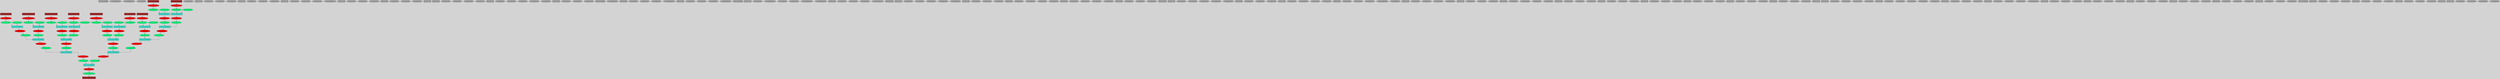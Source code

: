 digraph {
graph [bgcolor=lightgray]
node [style=filled]
splines=ortho;
LS_w32_c0_r0_memport [shape="rectangle" width=0.5 fontsize=12 fillcolor="#A9A9A9" pos="0,0!"]
LS_w32_c0_r0_memport_inPinA [shape="oval" width=0.1 fontsize=10 fillcolor="#A9A9A9" pos="-1.3,1.3!"]
LS_w32_c0_r3_memport_inPinA [shape="oval" width=0.1 fontsize=10 fillcolor="#A9A9A9" pos="-1.3,19.3!"]
pe_w32_c1_r2_alu_inPinB [shape="oval" width=0.1 fontsize=10 fillcolor="#A9A9A9" pos="7.3,13.3!"]
pe_w32_c7_r4_alu_inPinB [shape="oval" width=0.1 fontsize=10 fillcolor="#00FF7F" pos="43.3,25.3!"]
pe_w32_c7_r4_alu_outPinA [shape="oval" width=0.1 fontsize=10 fillcolor="#FF0000" pos="42,22!"]
pe_w32_c1_r2_alu_outPinA [shape="oval" width=0.1 fontsize=10 fillcolor="#A9A9A9" pos="6,10!"]
pe_w32_c7_r5_alu [shape="rectangle" width=0.5 fontsize=12 fillcolor="#A9A9A9" pos="42,30!"]
pe_w32_c7_r5_alu_inPinA [shape="oval" width=0.1 fontsize=10 fillcolor="#A9A9A9" pos="40.7,31.3!"]
pe_w32_c7_r5_alu_inPinB [shape="oval" width=0.1 fontsize=10 fillcolor="#A9A9A9" pos="43.3,31.3!"]
pe_w32_c7_r5_alu_outPinA [shape="oval" width=0.1 fontsize=10 fillcolor="#A9A9A9" pos="42,28!"]
pe_w32_c7_r6_alu_FMUL_15 [shape="rectangle" width=0.5 fontsize=12 fillcolor="#40E0D0" pos="42,36!"]
pe_w32_c7_r6_alu_inPinA [shape="oval" width=0.1 fontsize=10 fillcolor="#00FF7F" pos="40.7,37.3!"]
pe_w32_c7_r6_alu_inPinB [shape="oval" width=0.1 fontsize=10 fillcolor="#00FF7F" pos="43.3,37.3!"]
pe_w32_c7_r6_alu_outPinA [shape="oval" width=0.1 fontsize=10 fillcolor="#FF0000" pos="42,34!"]
pe_w32_c7_r7_alu_FMUL_10 [shape="rectangle" width=0.5 fontsize=12 fillcolor="#40E0D0" pos="42,42!"]
pe_w32_c7_r7_alu_inPinA [shape="oval" width=0.1 fontsize=10 fillcolor="#00FF7F" pos="40.7,43.3!"]
pe_w32_c7_r7_alu_inPinB [shape="oval" width=0.1 fontsize=10 fillcolor="#00FF7F" pos="43.3,43.3!"]
pe_w32_c7_r7_alu_outPinA [shape="oval" width=0.1 fontsize=10 fillcolor="#FF0000" pos="42,40!"]
pe_w32_c8_r0_alu [shape="rectangle" width=0.5 fontsize=12 fillcolor="#A9A9A9" pos="48,0!"]
pe_w32_c8_r0_alu_inPinA [shape="oval" width=0.1 fontsize=10 fillcolor="#A9A9A9" pos="46.7,1.3!"]
pe_w32_c8_r0_alu_inPinB [shape="oval" width=0.1 fontsize=10 fillcolor="#A9A9A9" pos="49.3,1.3!"]
pe_w32_c8_r0_alu_outPinA [shape="oval" width=0.1 fontsize=10 fillcolor="#A9A9A9" pos="48,-2!"]
pe_w32_c8_r1_alu [shape="rectangle" width=0.5 fontsize=12 fillcolor="#A9A9A9" pos="48,6!"]
pe_w32_c8_r1_alu_inPinA [shape="oval" width=0.1 fontsize=10 fillcolor="#A9A9A9" pos="46.7,7.3!"]
pe_w32_c8_r1_alu_inPinB [shape="oval" width=0.1 fontsize=10 fillcolor="#A9A9A9" pos="49.3,7.3!"]
pe_w32_c8_r1_alu_outPinA [shape="oval" width=0.1 fontsize=10 fillcolor="#A9A9A9" pos="48,4!"]
LS_w32_c0_r3_memport_outPinA [shape="oval" width=0.1 fontsize=10 fillcolor="#A9A9A9" pos="0,16!"]
pe_w32_c8_r2_alu [shape="rectangle" width=0.5 fontsize=12 fillcolor="#A9A9A9" pos="48,12!"]
pe_w32_c8_r2_alu_inPinA [shape="oval" width=0.1 fontsize=10 fillcolor="#A9A9A9" pos="46.7,13.3!"]
pe_w32_c8_r2_alu_inPinB [shape="oval" width=0.1 fontsize=10 fillcolor="#A9A9A9" pos="49.3,13.3!"]
pe_w32_c8_r2_alu_outPinA [shape="oval" width=0.1 fontsize=10 fillcolor="#A9A9A9" pos="48,10!"]
pe_w32_c8_r3_alu_FMUL_17 [shape="rectangle" width=0.5 fontsize=12 fillcolor="#40E0D0" pos="48,18!"]
pe_w32_c8_r3_alu_inPinA [shape="oval" width=0.1 fontsize=10 fillcolor="#00FF7F" pos="46.7,19.3!"]
pe_w32_c8_r3_alu_inPinB [shape="oval" width=0.1 fontsize=10 fillcolor="#00FF7F" pos="49.3,19.3!"]
pe_w32_c8_r3_alu_outPinA [shape="oval" width=0.1 fontsize=10 fillcolor="#FF0000" pos="48,16!"]
pe_w32_c8_r4_alu [shape="rectangle" width=0.5 fontsize=12 fillcolor="#A9A9A9" pos="48,24!"]
pe_w32_c8_r4_alu_inPinA [shape="oval" width=0.1 fontsize=10 fillcolor="#A9A9A9" pos="46.7,25.3!"]
pe_w32_c8_r4_alu_inPinB [shape="oval" width=0.1 fontsize=10 fillcolor="#A9A9A9" pos="49.3,25.3!"]
pe_w32_c8_r4_alu_outPinA [shape="oval" width=0.1 fontsize=10 fillcolor="#A9A9A9" pos="48,22!"]
pe_w32_c1_r3_alu [shape="rectangle" width=0.5 fontsize=12 fillcolor="#A9A9A9" pos="6,18!"]
pe_w32_c8_r5_alu [shape="rectangle" width=0.5 fontsize=12 fillcolor="#A9A9A9" pos="48,30!"]
pe_w32_c8_r5_alu_inPinA [shape="oval" width=0.1 fontsize=10 fillcolor="#A9A9A9" pos="46.7,31.3!"]
pe_w32_c8_r5_alu_inPinB [shape="oval" width=0.1 fontsize=10 fillcolor="#A9A9A9" pos="49.3,31.3!"]
pe_w32_c8_r5_alu_outPinA [shape="oval" width=0.1 fontsize=10 fillcolor="#A9A9A9" pos="48,28!"]
pe_w32_c1_r3_alu_inPinA [shape="oval" width=0.1 fontsize=10 fillcolor="#A9A9A9" pos="4.7,19.3!"]
pe_w32_c8_r6_alu [shape="rectangle" width=0.5 fontsize=12 fillcolor="#A9A9A9" pos="48,36!"]
pe_w32_c8_r6_alu_inPinA [shape="oval" width=0.1 fontsize=10 fillcolor="#A9A9A9" pos="46.7,37.3!"]
pe_w32_c1_r3_alu_inPinB [shape="oval" width=0.1 fontsize=10 fillcolor="#A9A9A9" pos="7.3,19.3!"]
pe_w32_c8_r6_alu_inPinB [shape="oval" width=0.1 fontsize=10 fillcolor="#A9A9A9" pos="49.3,37.3!"]
pe_w32_c8_r6_alu_outPinA [shape="oval" width=0.1 fontsize=10 fillcolor="#A9A9A9" pos="48,34!"]
pe_w32_c1_r3_alu_outPinA [shape="oval" width=0.1 fontsize=10 fillcolor="#A9A9A9" pos="6,16!"]
pe_w32_c8_r7_alu [shape="rectangle" width=0.5 fontsize=12 fillcolor="#A9A9A9" pos="48,42!"]
pe_w32_c8_r7_alu_inPinA [shape="oval" width=0.1 fontsize=10 fillcolor="#A9A9A9" pos="46.7,43.3!"]
pe_w32_c8_r7_alu_inPinB [shape="oval" width=0.1 fontsize=10 fillcolor="#A9A9A9" pos="49.3,43.3!"]
pe_w32_c8_r7_alu_outPinA [shape="oval" width=0.1 fontsize=10 fillcolor="#A9A9A9" pos="48,40!"]
LS_w32_c0_r4_memport [shape="rectangle" width=0.5 fontsize=12 fillcolor="#A9A9A9" pos="0,24!"]
LS_w32_c0_r4_memport_inPinA [shape="oval" width=0.1 fontsize=10 fillcolor="#A9A9A9" pos="-1.3,25.3!"]
pe_w32_c1_r4_alu [shape="rectangle" width=0.5 fontsize=12 fillcolor="#A9A9A9" pos="6,24!"]
pe_w32_c1_r4_alu_inPinA [shape="oval" width=0.1 fontsize=10 fillcolor="#A9A9A9" pos="4.7,25.3!"]
pe_w32_c1_r4_alu_inPinB [shape="oval" width=0.1 fontsize=10 fillcolor="#A9A9A9" pos="7.3,25.3!"]
pe_w32_c1_r4_alu_outPinA [shape="oval" width=0.1 fontsize=10 fillcolor="#A9A9A9" pos="6,22!"]
LS_w32_c0_r4_memport_outPinA [shape="oval" width=0.1 fontsize=10 fillcolor="#A9A9A9" pos="0,22!"]
LS_w32_c0_r5_memport_Load_0 [shape="rectangle" width=0.5 fontsize=12 fillcolor="#A52A2A" pos="0,30!"]
pe_w32_c1_r5_alu [shape="rectangle" width=0.5 fontsize=12 fillcolor="#A9A9A9" pos="6,30!"]
pe_w32_c1_r5_alu_inPinA [shape="oval" width=0.1 fontsize=10 fillcolor="#A9A9A9" pos="4.7,31.3!"]
pe_w32_c1_r5_alu_inPinB [shape="oval" width=0.1 fontsize=10 fillcolor="#A9A9A9" pos="7.3,31.3!"]
pe_w32_c1_r5_alu_outPinA [shape="oval" width=0.1 fontsize=10 fillcolor="#A9A9A9" pos="6,28!"]
LS_w32_c0_r5_memport_inPinA [shape="oval" width=0.1 fontsize=10 fillcolor="#A9A9A9" pos="-1.3,31.3!"]
LS_w32_c0_r5_memport_outPinA [shape="oval" width=0.1 fontsize=10 fillcolor="#FF0000" pos="0,28!"]
pe_w32_c1_r6_alu_FMUL_13 [shape="rectangle" width=0.5 fontsize=12 fillcolor="#40E0D0" pos="6,36!"]
pe_w32_c1_r6_alu_inPinA [shape="oval" width=0.1 fontsize=10 fillcolor="#00FF7F" pos="4.7,37.3!"]
pe_w32_c1_r6_alu_inPinB [shape="oval" width=0.1 fontsize=10 fillcolor="#00FF7F" pos="7.3,37.3!"]
pe_w32_c1_r6_alu_outPinA [shape="oval" width=0.1 fontsize=10 fillcolor="#FF0000" pos="6,34!"]
LS_w32_c0_r6_memport [shape="rectangle" width=0.5 fontsize=12 fillcolor="#A9A9A9" pos="0,36!"]
pe_w32_c1_r7_alu [shape="rectangle" width=0.5 fontsize=12 fillcolor="#A9A9A9" pos="6,42!"]
pe_w32_c1_r7_alu_inPinA [shape="oval" width=0.1 fontsize=10 fillcolor="#A9A9A9" pos="4.7,43.3!"]
LS_w32_c0_r6_memport_inPinA [shape="oval" width=0.1 fontsize=10 fillcolor="#A9A9A9" pos="-1.3,37.3!"]
pe_w32_c1_r7_alu_inPinB [shape="oval" width=0.1 fontsize=10 fillcolor="#A9A9A9" pos="7.3,43.3!"]
pe_w32_c1_r7_alu_outPinA [shape="oval" width=0.1 fontsize=10 fillcolor="#A9A9A9" pos="6,40!"]
LS_w32_c0_r0_memport_outPinA [shape="oval" width=0.1 fontsize=10 fillcolor="#A9A9A9" pos="0,-2!"]
LS_w32_c0_r6_memport_outPinA [shape="oval" width=0.1 fontsize=10 fillcolor="#A9A9A9" pos="0,34!"]
pe_w32_c2_r0_alu_FMUL_11 [shape="rectangle" width=0.5 fontsize=12 fillcolor="#40E0D0" pos="12,0!"]
pe_w32_c2_r0_alu_inPinA [shape="oval" width=0.1 fontsize=10 fillcolor="#00FF7F" pos="10.7,1.3!"]
pe_w32_c2_r0_alu_inPinB [shape="oval" width=0.1 fontsize=10 fillcolor="#00FF7F" pos="13.3,1.3!"]
pe_w32_c2_r0_alu_outPinA [shape="oval" width=0.1 fontsize=10 fillcolor="#FF0000" pos="12,-2!"]
LS_w32_c0_r7_memport_Store_26 [shape="rectangle" width=0.5 fontsize=12 fillcolor="#A52A2A" pos="0,42!"]
LS_w32_c0_r7_memport_inPinA [shape="oval" width=0.1 fontsize=10 fillcolor="#00FF7F" pos="-1.3,43.3!"]
pe_w32_c2_r1_alu [shape="rectangle" width=0.5 fontsize=12 fillcolor="#A9A9A9" pos="12,6!"]
pe_w32_c2_r1_alu_inPinA [shape="oval" width=0.1 fontsize=10 fillcolor="#A9A9A9" pos="10.7,7.3!"]
pe_w32_c2_r1_alu_inPinB [shape="oval" width=0.1 fontsize=10 fillcolor="#A9A9A9" pos="13.3,7.3!"]
pe_w32_c2_r1_alu_outPinA [shape="oval" width=0.1 fontsize=10 fillcolor="#A9A9A9" pos="12,4!"]
LS_w32_c0_r7_memport_outPinA [shape="oval" width=0.1 fontsize=10 fillcolor="#A9A9A9" pos="0,40!"]
LS_w32_c9_r0_mem [shape="rectangle" width=0.5 fontsize=12 fillcolor="#A9A9A9" pos="54,0!"]
pe_w32_c2_r2_alu [shape="rectangle" width=0.5 fontsize=12 fillcolor="#A9A9A9" pos="12,12!"]
pe_w32_c2_r2_alu_inPinA [shape="oval" width=0.1 fontsize=10 fillcolor="#A9A9A9" pos="10.7,13.3!"]
pe_w32_c2_r2_alu_inPinB [shape="oval" width=0.1 fontsize=10 fillcolor="#A9A9A9" pos="13.3,13.3!"]
pe_w32_c2_r2_alu_outPinA [shape="oval" width=0.1 fontsize=10 fillcolor="#A9A9A9" pos="12,10!"]
LS_w32_c9_r0_mem_inPinA [shape="oval" width=0.1 fontsize=10 fillcolor="#A9A9A9" pos="52.7,1.3!"]
LS_w32_c9_r0_mem_outPinA [shape="oval" width=0.1 fontsize=10 fillcolor="#A9A9A9" pos="54,-2!"]
pe_w32_c2_r3_alu [shape="rectangle" width=0.5 fontsize=12 fillcolor="#A9A9A9" pos="12,18!"]
pe_w32_c2_r3_alu_inPinA [shape="oval" width=0.1 fontsize=10 fillcolor="#A9A9A9" pos="10.7,19.3!"]
pe_w32_c2_r3_alu_inPinB [shape="oval" width=0.1 fontsize=10 fillcolor="#A9A9A9" pos="13.3,19.3!"]
pe_w32_c2_r3_alu_outPinA [shape="oval" width=0.1 fontsize=10 fillcolor="#A9A9A9" pos="12,16!"]
LS_w32_c9_r1_mem_Load_4 [shape="rectangle" width=0.5 fontsize=12 fillcolor="#A52A2A" pos="54,6!"]
pe_w32_c2_r4_alu [shape="rectangle" width=0.5 fontsize=12 fillcolor="#A9A9A9" pos="12,24!"]
pe_w32_c2_r4_alu_inPinA [shape="oval" width=0.1 fontsize=10 fillcolor="#A9A9A9" pos="10.7,25.3!"]
LS_w32_c9_r1_mem_inPinA [shape="oval" width=0.1 fontsize=10 fillcolor="#A9A9A9" pos="52.7,7.3!"]
pe_w32_c2_r4_alu_inPinB [shape="oval" width=0.1 fontsize=10 fillcolor="#A9A9A9" pos="13.3,25.3!"]
pe_w32_c2_r4_alu_outPinA [shape="oval" width=0.1 fontsize=10 fillcolor="#A9A9A9" pos="12,22!"]
LS_w32_c9_r1_mem_outPinA [shape="oval" width=0.1 fontsize=10 fillcolor="#FF0000" pos="54,4!"]
pe_w32_c2_r5_alu [shape="rectangle" width=0.5 fontsize=12 fillcolor="#A9A9A9" pos="12,30!"]
pe_w32_c2_r5_alu_inPinA [shape="oval" width=0.1 fontsize=10 fillcolor="#A9A9A9" pos="10.7,31.3!"]
pe_w32_c2_r5_alu_inPinB [shape="oval" width=0.1 fontsize=10 fillcolor="#A9A9A9" pos="13.3,31.3!"]
pe_w32_c2_r5_alu_outPinA [shape="oval" width=0.1 fontsize=10 fillcolor="#A9A9A9" pos="12,28!"]
LS_w32_c0_r1_memport_Load_2 [shape="rectangle" width=0.5 fontsize=12 fillcolor="#A52A2A" pos="0,6!"]
LS_w32_c9_r2_mem_Load_5 [shape="rectangle" width=0.5 fontsize=12 fillcolor="#A52A2A" pos="54,12!"]
LS_w32_c9_r2_mem_inPinA [shape="oval" width=0.1 fontsize=10 fillcolor="#A9A9A9" pos="52.7,13.3!"]
pe_w32_c2_r6_alu [shape="rectangle" width=0.5 fontsize=12 fillcolor="#A9A9A9" pos="12,36!"]
pe_w32_c2_r6_alu_inPinA [shape="oval" width=0.1 fontsize=10 fillcolor="#A9A9A9" pos="10.7,37.3!"]
pe_w32_c2_r6_alu_inPinB [shape="oval" width=0.1 fontsize=10 fillcolor="#A9A9A9" pos="13.3,37.3!"]
pe_w32_c2_r6_alu_outPinA [shape="oval" width=0.1 fontsize=10 fillcolor="#A9A9A9" pos="12,34!"]
LS_w32_c9_r2_mem_outPinA [shape="oval" width=0.1 fontsize=10 fillcolor="#FF0000" pos="54,10!"]
LS_w32_c9_r3_mem [shape="rectangle" width=0.5 fontsize=12 fillcolor="#A9A9A9" pos="54,18!"]
pe_w32_c2_r7_alu [shape="rectangle" width=0.5 fontsize=12 fillcolor="#A9A9A9" pos="12,42!"]
pe_w32_c2_r7_alu_inPinA [shape="oval" width=0.1 fontsize=10 fillcolor="#A9A9A9" pos="10.7,43.3!"]
pe_w32_c2_r7_alu_inPinB [shape="oval" width=0.1 fontsize=10 fillcolor="#A9A9A9" pos="13.3,43.3!"]
pe_w32_c2_r7_alu_outPinA [shape="oval" width=0.1 fontsize=10 fillcolor="#A9A9A9" pos="12,40!"]
LS_w32_c9_r3_mem_inPinA [shape="oval" width=0.1 fontsize=10 fillcolor="#A9A9A9" pos="52.7,19.3!"]
LS_w32_c9_r3_mem_outPinA [shape="oval" width=0.1 fontsize=10 fillcolor="#A9A9A9" pos="54,16!"]
pe_w32_c3_r0_alu [shape="rectangle" width=0.5 fontsize=12 fillcolor="#A9A9A9" pos="18,0!"]
pe_w32_c3_r0_alu_inPinA [shape="oval" width=0.1 fontsize=10 fillcolor="#A9A9A9" pos="16.7,1.3!"]
pe_w32_c3_r0_alu_inPinB [shape="oval" width=0.1 fontsize=10 fillcolor="#A9A9A9" pos="19.3,1.3!"]
pe_w32_c3_r0_alu_outPinA [shape="oval" width=0.1 fontsize=10 fillcolor="#A9A9A9" pos="18,-2!"]
LS_w32_c9_r4_mem_Load_3 [shape="rectangle" width=0.5 fontsize=12 fillcolor="#A52A2A" pos="54,24!"]
pe_w32_c3_r1_alu [shape="rectangle" width=0.5 fontsize=12 fillcolor="#A9A9A9" pos="18,6!"]
pe_w32_c3_r1_alu_inPinA [shape="oval" width=0.1 fontsize=10 fillcolor="#A9A9A9" pos="16.7,7.3!"]
LS_w32_c9_r4_mem_inPinA [shape="oval" width=0.1 fontsize=10 fillcolor="#A9A9A9" pos="52.7,25.3!"]
pe_w32_c3_r1_alu_inPinB [shape="oval" width=0.1 fontsize=10 fillcolor="#A9A9A9" pos="19.3,7.3!"]
pe_w32_c3_r1_alu_outPinA [shape="oval" width=0.1 fontsize=10 fillcolor="#A9A9A9" pos="18,4!"]
LS_w32_c9_r4_mem_outPinA [shape="oval" width=0.1 fontsize=10 fillcolor="#FF0000" pos="54,22!"]
pe_w32_c3_r2_alu [shape="rectangle" width=0.5 fontsize=12 fillcolor="#A9A9A9" pos="18,12!"]
pe_w32_c3_r2_alu_inPinA [shape="oval" width=0.1 fontsize=10 fillcolor="#A9A9A9" pos="16.7,13.3!"]
pe_w32_c3_r2_alu_inPinB [shape="oval" width=0.1 fontsize=10 fillcolor="#A9A9A9" pos="19.3,13.3!"]
pe_w32_c3_r2_alu_outPinA [shape="oval" width=0.1 fontsize=10 fillcolor="#A9A9A9" pos="18,10!"]
LS_w32_c9_r5_mem_Load_8 [shape="rectangle" width=0.5 fontsize=12 fillcolor="#A52A2A" pos="54,30!"]
LS_w32_c0_r1_memport_inPinA [shape="oval" width=0.1 fontsize=10 fillcolor="#A9A9A9" pos="-1.3,7.3!"]
LS_w32_c9_r5_mem_inPinA [shape="oval" width=0.1 fontsize=10 fillcolor="#A9A9A9" pos="52.7,31.3!"]
pe_w32_c3_r3_alu_FMUL_16 [shape="rectangle" width=0.5 fontsize=12 fillcolor="#40E0D0" pos="18,18!"]
pe_w32_c3_r3_alu_inPinA [shape="oval" width=0.1 fontsize=10 fillcolor="#00FF7F" pos="16.7,19.3!"]
pe_w32_c3_r3_alu_inPinB [shape="oval" width=0.1 fontsize=10 fillcolor="#00FF7F" pos="19.3,19.3!"]
pe_w32_c3_r3_alu_outPinA [shape="oval" width=0.1 fontsize=10 fillcolor="#FF0000" pos="18,16!"]
LS_w32_c9_r5_mem_outPinA [shape="oval" width=0.1 fontsize=10 fillcolor="#FF0000" pos="54,28!"]
LS_w32_c9_r6_mem_Load_1 [shape="rectangle" width=0.5 fontsize=12 fillcolor="#A52A2A" pos="54,36!"]
pe_w32_c3_r4_alu [shape="rectangle" width=0.5 fontsize=12 fillcolor="#A9A9A9" pos="18,24!"]
pe_w32_c3_r4_alu_inPinA [shape="oval" width=0.1 fontsize=10 fillcolor="#A9A9A9" pos="16.7,25.3!"]
pe_w32_c3_r4_alu_inPinB [shape="oval" width=0.1 fontsize=10 fillcolor="#A9A9A9" pos="19.3,25.3!"]
pe_w32_c3_r4_alu_outPinA [shape="oval" width=0.1 fontsize=10 fillcolor="#A9A9A9" pos="18,22!"]
LS_w32_c9_r6_mem_inPinA [shape="oval" width=0.1 fontsize=10 fillcolor="#A9A9A9" pos="52.7,37.3!"]
LS_w32_c9_r6_mem_outPinA [shape="oval" width=0.1 fontsize=10 fillcolor="#FF0000" pos="54,34!"]
pe_w32_c3_r5_alu [shape="rectangle" width=0.5 fontsize=12 fillcolor="#A9A9A9" pos="18,30!"]
pe_w32_c3_r5_alu_inPinA [shape="oval" width=0.1 fontsize=10 fillcolor="#A9A9A9" pos="16.7,31.3!"]
pe_w32_c3_r5_alu_inPinB [shape="oval" width=0.1 fontsize=10 fillcolor="#A9A9A9" pos="19.3,31.3!"]
pe_w32_c3_r5_alu_outPinA [shape="oval" width=0.1 fontsize=10 fillcolor="#A9A9A9" pos="18,28!"]
LS_w32_c9_r7_mem_Load_6 [shape="rectangle" width=0.5 fontsize=12 fillcolor="#A52A2A" pos="54,42!"]
pe_w32_c3_r6_alu [shape="rectangle" width=0.5 fontsize=12 fillcolor="#A9A9A9" pos="18,36!"]
pe_w32_c3_r6_alu_inPinA [shape="oval" width=0.1 fontsize=10 fillcolor="#A9A9A9" pos="16.7,37.3!"]
LS_w32_c9_r7_mem_inPinA [shape="oval" width=0.1 fontsize=10 fillcolor="#A9A9A9" pos="52.7,43.3!"]
pe_w32_c3_r6_alu_inPinB [shape="oval" width=0.1 fontsize=10 fillcolor="#A9A9A9" pos="19.3,37.3!"]
pe_w32_c3_r6_alu_outPinA [shape="oval" width=0.1 fontsize=10 fillcolor="#A9A9A9" pos="18,34!"]
LS_w32_c9_r7_mem_outPinA [shape="oval" width=0.1 fontsize=10 fillcolor="#FF0000" pos="54,40!"]
pe_w32_c3_r7_alu [shape="rectangle" width=0.5 fontsize=12 fillcolor="#A9A9A9" pos="18,42!"]
pe_w32_c3_r7_alu_inPinA [shape="oval" width=0.1 fontsize=10 fillcolor="#A9A9A9" pos="16.7,43.3!"]
pe_w32_c3_r7_alu_inPinB [shape="oval" width=0.1 fontsize=10 fillcolor="#A9A9A9" pos="19.3,43.3!"]
pe_w32_c3_r7_alu_outPinA [shape="oval" width=0.1 fontsize=10 fillcolor="#A9A9A9" pos="18,40!"]
pe_w32_c4_r0_alu [shape="rectangle" width=0.5 fontsize=12 fillcolor="#A9A9A9" pos="24,0!"]
pe_w32_c4_r0_alu_inPinA [shape="oval" width=0.1 fontsize=10 fillcolor="#A9A9A9" pos="22.7,1.3!"]
pe_w32_c4_r0_alu_inPinB [shape="oval" width=0.1 fontsize=10 fillcolor="#A9A9A9" pos="25.3,1.3!"]
pe_w32_c4_r0_alu_outPinA [shape="oval" width=0.1 fontsize=10 fillcolor="#A9A9A9" pos="24,-2!"]
LS_w32_c0_r1_memport_outPinA [shape="oval" width=0.1 fontsize=10 fillcolor="#FF0000" pos="0,4!"]
pe_w32_c4_r1_alu [shape="rectangle" width=0.5 fontsize=12 fillcolor="#A9A9A9" pos="24,6!"]
pe_w32_c4_r1_alu_inPinA [shape="oval" width=0.1 fontsize=10 fillcolor="#A9A9A9" pos="22.7,7.3!"]
pe_w32_c4_r1_alu_inPinB [shape="oval" width=0.1 fontsize=10 fillcolor="#A9A9A9" pos="25.3,7.3!"]
pe_w32_c4_r1_alu_outPinA [shape="oval" width=0.1 fontsize=10 fillcolor="#A9A9A9" pos="24,4!"]
pe_w32_c4_r2_alu [shape="rectangle" width=0.5 fontsize=12 fillcolor="#A9A9A9" pos="24,12!"]
pe_w32_c4_r2_alu_inPinA [shape="oval" width=0.1 fontsize=10 fillcolor="#A9A9A9" pos="22.7,13.3!"]
pe_w32_c4_r2_alu_inPinB [shape="oval" width=0.1 fontsize=10 fillcolor="#A9A9A9" pos="25.3,13.3!"]
pe_w32_c4_r2_alu_outPinA [shape="oval" width=0.1 fontsize=10 fillcolor="#A9A9A9" pos="24,10!"]
pe_w32_c4_r3_alu_FADD_21 [shape="rectangle" width=0.5 fontsize=12 fillcolor="#40E0D0" pos="24,18!"]
pe_w32_c4_r3_alu_inPinA [shape="oval" width=0.1 fontsize=10 fillcolor="#00FF7F" pos="22.7,19.3!"]
pe_w32_c4_r3_alu_inPinB [shape="oval" width=0.1 fontsize=10 fillcolor="#00FF7F" pos="25.3,19.3!"]
pe_w32_c4_r3_alu_outPinA [shape="oval" width=0.1 fontsize=10 fillcolor="#FF0000" pos="24,16!"]
pe_w32_c4_r4_alu [shape="rectangle" width=0.5 fontsize=12 fillcolor="#A9A9A9" pos="24,24!"]
pe_w32_c4_r4_alu_inPinA [shape="oval" width=0.1 fontsize=10 fillcolor="#A9A9A9" pos="22.7,25.3!"]
pe_w32_c4_r4_alu_inPinB [shape="oval" width=0.1 fontsize=10 fillcolor="#A9A9A9" pos="25.3,25.3!"]
pe_w32_c4_r4_alu_outPinA [shape="oval" width=0.1 fontsize=10 fillcolor="#A9A9A9" pos="24,22!"]
pe_w32_c4_r5_alu_FMUL_14 [shape="rectangle" width=0.5 fontsize=12 fillcolor="#40E0D0" pos="24,30!"]
pe_w32_c4_r5_alu_inPinA [shape="oval" width=0.1 fontsize=10 fillcolor="#00FF7F" pos="22.7,31.3!"]
pe_w32_c4_r5_alu_inPinB [shape="oval" width=0.1 fontsize=10 fillcolor="#00FF7F" pos="25.3,31.3!"]
pe_w32_c4_r5_alu_outPinA [shape="oval" width=0.1 fontsize=10 fillcolor="#FF0000" pos="24,28!"]
LS_w32_c0_r2_memport_Load_7 [shape="rectangle" width=0.5 fontsize=12 fillcolor="#A52A2A" pos="0,12!"]
pe_w32_c4_r6_alu [shape="rectangle" width=0.5 fontsize=12 fillcolor="#A9A9A9" pos="24,36!"]
pe_w32_c4_r6_alu_inPinA [shape="oval" width=0.1 fontsize=10 fillcolor="#A9A9A9" pos="22.7,37.3!"]
pe_w32_c4_r6_alu_inPinB [shape="oval" width=0.1 fontsize=10 fillcolor="#A9A9A9" pos="25.3,37.3!"]
pe_w32_c4_r6_alu_outPinA [shape="oval" width=0.1 fontsize=10 fillcolor="#A9A9A9" pos="24,34!"]
pe_w32_c1_r0_alu [shape="rectangle" width=0.5 fontsize=12 fillcolor="#A9A9A9" pos="6,0!"]
pe_w32_c4_r7_alu [shape="rectangle" width=0.5 fontsize=12 fillcolor="#A9A9A9" pos="24,42!"]
pe_w32_c4_r7_alu_inPinA [shape="oval" width=0.1 fontsize=10 fillcolor="#A9A9A9" pos="22.7,43.3!"]
pe_w32_c4_r7_alu_inPinB [shape="oval" width=0.1 fontsize=10 fillcolor="#A9A9A9" pos="25.3,43.3!"]
pe_w32_c4_r7_alu_outPinA [shape="oval" width=0.1 fontsize=10 fillcolor="#A9A9A9" pos="24,40!"]
pe_w32_c1_r0_alu_inPinA [shape="oval" width=0.1 fontsize=10 fillcolor="#A9A9A9" pos="4.7,1.3!"]
pe_w32_c5_r0_alu [shape="rectangle" width=0.5 fontsize=12 fillcolor="#A9A9A9" pos="30,0!"]
pe_w32_c5_r0_alu_inPinA [shape="oval" width=0.1 fontsize=10 fillcolor="#A9A9A9" pos="28.7,1.3!"]
pe_w32_c1_r0_alu_inPinB [shape="oval" width=0.1 fontsize=10 fillcolor="#A9A9A9" pos="7.3,1.3!"]
pe_w32_c5_r0_alu_inPinB [shape="oval" width=0.1 fontsize=10 fillcolor="#A9A9A9" pos="31.3,1.3!"]
pe_w32_c5_r0_alu_outPinA [shape="oval" width=0.1 fontsize=10 fillcolor="#A9A9A9" pos="30,-2!"]
pe_w32_c1_r0_alu_outPinA [shape="oval" width=0.1 fontsize=10 fillcolor="#A9A9A9" pos="6,-2!"]
pe_w32_c5_r1_alu [shape="rectangle" width=0.5 fontsize=12 fillcolor="#A9A9A9" pos="30,6!"]
pe_w32_c5_r1_alu_inPinA [shape="oval" width=0.1 fontsize=10 fillcolor="#A9A9A9" pos="28.7,7.3!"]
pe_w32_c5_r1_alu_inPinB [shape="oval" width=0.1 fontsize=10 fillcolor="#A9A9A9" pos="31.3,7.3!"]
pe_w32_c5_r1_alu_outPinA [shape="oval" width=0.1 fontsize=10 fillcolor="#A9A9A9" pos="30,4!"]
pe_w32_c5_r2_alu [shape="rectangle" width=0.5 fontsize=12 fillcolor="#A9A9A9" pos="30,12!"]
pe_w32_c5_r2_alu_inPinA [shape="oval" width=0.1 fontsize=10 fillcolor="#A9A9A9" pos="28.7,13.3!"]
pe_w32_c5_r2_alu_inPinB [shape="oval" width=0.1 fontsize=10 fillcolor="#A9A9A9" pos="31.3,13.3!"]
pe_w32_c5_r2_alu_outPinA [shape="oval" width=0.1 fontsize=10 fillcolor="#A9A9A9" pos="30,10!"]
pe_w32_c5_r3_alu_FADD_18 [shape="rectangle" width=0.5 fontsize=12 fillcolor="#40E0D0" pos="30,18!"]
pe_w32_c5_r3_alu_inPinA [shape="oval" width=0.1 fontsize=10 fillcolor="#00FF7F" pos="28.7,19.3!"]
pe_w32_c5_r3_alu_inPinB [shape="oval" width=0.1 fontsize=10 fillcolor="#00FF7F" pos="31.3,19.3!"]
pe_w32_c5_r3_alu_outPinA [shape="oval" width=0.1 fontsize=10 fillcolor="#FF0000" pos="30,16!"]
LS_w32_c0_r2_memport_inPinA [shape="oval" width=0.1 fontsize=10 fillcolor="#A9A9A9" pos="-1.3,13.3!"]
pe_w32_c5_r4_alu [shape="rectangle" width=0.5 fontsize=12 fillcolor="#A9A9A9" pos="30,24!"]
pe_w32_c5_r4_alu_inPinA [shape="oval" width=0.1 fontsize=10 fillcolor="#A9A9A9" pos="28.7,25.3!"]
pe_w32_c5_r4_alu_inPinB [shape="oval" width=0.1 fontsize=10 fillcolor="#A9A9A9" pos="31.3,25.3!"]
pe_w32_c5_r4_alu_outPinA [shape="oval" width=0.1 fontsize=10 fillcolor="#A9A9A9" pos="30,22!"]
pe_w32_c5_r5_alu_FADD_23 [shape="rectangle" width=0.5 fontsize=12 fillcolor="#40E0D0" pos="30,30!"]
pe_w32_c5_r5_alu_inPinA [shape="oval" width=0.1 fontsize=10 fillcolor="#00FF7F" pos="28.7,31.3!"]
pe_w32_c5_r5_alu_inPinB [shape="oval" width=0.1 fontsize=10 fillcolor="#00FF7F" pos="31.3,31.3!"]
pe_w32_c5_r5_alu_outPinA [shape="oval" width=0.1 fontsize=10 fillcolor="#FF0000" pos="30,28!"]
pe_w32_c5_r6_alu_FMUL_12 [shape="rectangle" width=0.5 fontsize=12 fillcolor="#40E0D0" pos="30,36!"]
pe_w32_c5_r6_alu_inPinA [shape="oval" width=0.1 fontsize=10 fillcolor="#00FF7F" pos="28.7,37.3!"]
pe_w32_c5_r6_alu_inPinB [shape="oval" width=0.1 fontsize=10 fillcolor="#00FF7F" pos="31.3,37.3!"]
pe_w32_c5_r6_alu_outPinA [shape="oval" width=0.1 fontsize=10 fillcolor="#FF0000" pos="30,34!"]
pe_w32_c5_r7_alu [shape="rectangle" width=0.5 fontsize=12 fillcolor="#A9A9A9" pos="30,42!"]
pe_w32_c5_r7_alu_inPinA [shape="oval" width=0.1 fontsize=10 fillcolor="#A9A9A9" pos="28.7,43.3!"]
pe_w32_c5_r7_alu_inPinB [shape="oval" width=0.1 fontsize=10 fillcolor="#A9A9A9" pos="31.3,43.3!"]
pe_w32_c5_r7_alu_outPinA [shape="oval" width=0.1 fontsize=10 fillcolor="#A9A9A9" pos="30,40!"]
pe_w32_c6_r0_alu [shape="rectangle" width=0.5 fontsize=12 fillcolor="#A9A9A9" pos="36,0!"]
pe_w32_c6_r0_alu_inPinA [shape="oval" width=0.1 fontsize=10 fillcolor="#A9A9A9" pos="34.7,1.3!"]
pe_w32_c6_r0_alu_inPinB [shape="oval" width=0.1 fontsize=10 fillcolor="#A9A9A9" pos="37.3,1.3!"]
pe_w32_c6_r0_alu_outPinA [shape="oval" width=0.1 fontsize=10 fillcolor="#A9A9A9" pos="36,-2!"]
LS_w32_c0_r2_memport_outPinA [shape="oval" width=0.1 fontsize=10 fillcolor="#FF0000" pos="0,10!"]
pe_w32_c1_r1_alu [shape="rectangle" width=0.5 fontsize=12 fillcolor="#A9A9A9" pos="6,6!"]
pe_w32_c6_r1_alu_FMUL_9 [shape="rectangle" width=0.5 fontsize=12 fillcolor="#40E0D0" pos="36,6!"]
pe_w32_c6_r1_alu_inPinA [shape="oval" width=0.1 fontsize=10 fillcolor="#00FF7F" pos="34.7,7.3!"]
pe_w32_c6_r1_alu_inPinB [shape="oval" width=0.1 fontsize=10 fillcolor="#00FF7F" pos="37.3,7.3!"]
pe_w32_c6_r1_alu_outPinA [shape="oval" width=0.1 fontsize=10 fillcolor="#FF0000" pos="36,4!"]
pe_w32_c1_r1_alu_inPinA [shape="oval" width=0.1 fontsize=10 fillcolor="#A9A9A9" pos="4.7,7.3!"]
pe_w32_c6_r2_alu_FADD_22 [shape="rectangle" width=0.5 fontsize=12 fillcolor="#40E0D0" pos="36,12!"]
pe_w32_c6_r2_alu_inPinA [shape="oval" width=0.1 fontsize=10 fillcolor="#00FF7F" pos="34.7,13.3!"]
pe_w32_c1_r1_alu_inPinB [shape="oval" width=0.1 fontsize=10 fillcolor="#A9A9A9" pos="7.3,7.3!"]
pe_w32_c6_r2_alu_inPinB [shape="oval" width=0.1 fontsize=10 fillcolor="#00FF7F" pos="37.3,13.3!"]
pe_w32_c6_r2_alu_outPinA [shape="oval" width=0.1 fontsize=10 fillcolor="#FF0000" pos="36,10!"]
pe_w32_c1_r1_alu_outPinA [shape="oval" width=0.1 fontsize=10 fillcolor="#A9A9A9" pos="6,4!"]
pe_w32_c6_r3_alu_FADD_20 [shape="rectangle" width=0.5 fontsize=12 fillcolor="#40E0D0" pos="36,18!"]
pe_w32_c6_r3_alu_inPinA [shape="oval" width=0.1 fontsize=10 fillcolor="#00FF7F" pos="34.7,19.3!"]
pe_w32_c6_r3_alu_inPinB [shape="oval" width=0.1 fontsize=10 fillcolor="#00FF7F" pos="37.3,19.3!"]
pe_w32_c6_r3_alu_outPinA [shape="oval" width=0.1 fontsize=10 fillcolor="#FF0000" pos="36,16!"]
pe_w32_c6_r4_alu_FADD_19 [shape="rectangle" width=0.5 fontsize=12 fillcolor="#40E0D0" pos="36,24!"]
pe_w32_c6_r4_alu_inPinA [shape="oval" width=0.1 fontsize=10 fillcolor="#00FF7F" pos="34.7,25.3!"]
pe_w32_c6_r4_alu_inPinB [shape="oval" width=0.1 fontsize=10 fillcolor="#00FF7F" pos="37.3,25.3!"]
pe_w32_c6_r4_alu_outPinA [shape="oval" width=0.1 fontsize=10 fillcolor="#FF0000" pos="36,22!"]
pe_w32_c6_r5_alu [shape="rectangle" width=0.5 fontsize=12 fillcolor="#A9A9A9" pos="36,30!"]
pe_w32_c6_r5_alu_inPinA [shape="oval" width=0.1 fontsize=10 fillcolor="#A9A9A9" pos="34.7,31.3!"]
pe_w32_c6_r5_alu_inPinB [shape="oval" width=0.1 fontsize=10 fillcolor="#A9A9A9" pos="37.3,31.3!"]
pe_w32_c6_r5_alu_outPinA [shape="oval" width=0.1 fontsize=10 fillcolor="#A9A9A9" pos="36,28!"]
pe_w32_c6_r6_alu [shape="rectangle" width=0.5 fontsize=12 fillcolor="#A9A9A9" pos="36,36!"]
pe_w32_c6_r6_alu_inPinA [shape="oval" width=0.1 fontsize=10 fillcolor="#A9A9A9" pos="34.7,37.3!"]
pe_w32_c6_r6_alu_inPinB [shape="oval" width=0.1 fontsize=10 fillcolor="#A9A9A9" pos="37.3,37.3!"]
pe_w32_c6_r6_alu_outPinA [shape="oval" width=0.1 fontsize=10 fillcolor="#A9A9A9" pos="36,34!"]
LS_w32_c0_r3_memport [shape="rectangle" width=0.5 fontsize=12 fillcolor="#A9A9A9" pos="0,18!"]
pe_w32_c6_r7_alu [shape="rectangle" width=0.5 fontsize=12 fillcolor="#A9A9A9" pos="36,42!"]
pe_w32_c6_r7_alu_inPinA [shape="oval" width=0.1 fontsize=10 fillcolor="#A9A9A9" pos="34.7,43.3!"]
pe_w32_c6_r7_alu_inPinB [shape="oval" width=0.1 fontsize=10 fillcolor="#A9A9A9" pos="37.3,43.3!"]
pe_w32_c6_r7_alu_outPinA [shape="oval" width=0.1 fontsize=10 fillcolor="#A9A9A9" pos="36,40!"]
pe_w32_c7_r0_alu [shape="rectangle" width=0.5 fontsize=12 fillcolor="#A9A9A9" pos="42,0!"]
pe_w32_c7_r0_alu_inPinA [shape="oval" width=0.1 fontsize=10 fillcolor="#A9A9A9" pos="40.7,1.3!"]
pe_w32_c7_r0_alu_inPinB [shape="oval" width=0.1 fontsize=10 fillcolor="#A9A9A9" pos="43.3,1.3!"]
pe_w32_c7_r0_alu_outPinA [shape="oval" width=0.1 fontsize=10 fillcolor="#A9A9A9" pos="42,-2!"]
pe_w32_c7_r1_alu [shape="rectangle" width=0.5 fontsize=12 fillcolor="#A9A9A9" pos="42,6!"]
pe_w32_c7_r1_alu_inPinA [shape="oval" width=0.1 fontsize=10 fillcolor="#A9A9A9" pos="40.7,7.3!"]
pe_w32_c7_r1_alu_inPinB [shape="oval" width=0.1 fontsize=10 fillcolor="#A9A9A9" pos="43.3,7.3!"]
pe_w32_c7_r1_alu_outPinA [shape="oval" width=0.1 fontsize=10 fillcolor="#A9A9A9" pos="42,4!"]
pe_w32_c7_r2_alu_FADD_25 [shape="rectangle" width=0.5 fontsize=12 fillcolor="#40E0D0" pos="42,12!"]
pe_w32_c7_r2_alu_inPinA [shape="oval" width=0.1 fontsize=10 fillcolor="#00FF7F" pos="40.7,13.3!"]
pe_w32_c7_r2_alu_inPinB [shape="oval" width=0.1 fontsize=10 fillcolor="#00FF7F" pos="43.3,13.3!"]
pe_w32_c7_r2_alu_outPinA [shape="oval" width=0.1 fontsize=10 fillcolor="#FF0000" pos="42,10!"]
pe_w32_c1_r2_alu [shape="rectangle" width=0.5 fontsize=12 fillcolor="#A9A9A9" pos="6,12!"]
pe_w32_c7_r3_alu [shape="rectangle" width=0.5 fontsize=12 fillcolor="#A9A9A9" pos="42,18!"]
pe_w32_c7_r3_alu_inPinA [shape="oval" width=0.1 fontsize=10 fillcolor="#A9A9A9" pos="40.7,19.3!"]
pe_w32_c7_r3_alu_inPinB [shape="oval" width=0.1 fontsize=10 fillcolor="#A9A9A9" pos="43.3,19.3!"]
pe_w32_c7_r3_alu_outPinA [shape="oval" width=0.1 fontsize=10 fillcolor="#A9A9A9" pos="42,16!"]
pe_w32_c1_r2_alu_inPinA [shape="oval" width=0.1 fontsize=10 fillcolor="#A9A9A9" pos="4.7,13.3!"]
pe_w32_c7_r4_alu_FADD_24 [shape="rectangle" width=0.5 fontsize=12 fillcolor="#40E0D0" pos="42,24!"]
pe_w32_c7_r4_alu_inPinA [shape="oval" width=0.1 fontsize=10 fillcolor="#00FF7F" pos="40.7,25.3!"]
pe_w32_c5_r3_alu_FADD_18 -> pe_w32_c5_r3_alu_outPinA
pe_w32_c5_r3_alu_inPinA -> pe_w32_c5_r3_alu_FADD_18
pe_w32_c5_r3_alu_inPinB -> pe_w32_c5_r3_alu_FADD_18
pe_w32_c5_r3_alu_outPinA -> pe_w32_c7_r2_alu_inPinB
pe_w32_c6_r4_alu_FADD_19 -> pe_w32_c6_r4_alu_outPinA
pe_w32_c6_r4_alu_inPinA -> pe_w32_c6_r4_alu_FADD_19
pe_w32_c6_r4_alu_inPinB -> pe_w32_c6_r4_alu_FADD_19
pe_w32_c6_r4_alu_outPinA -> pe_w32_c7_r2_alu_inPinA
pe_w32_c6_r3_alu_FADD_20 -> pe_w32_c6_r3_alu_outPinA
pe_w32_c6_r3_alu_inPinA -> pe_w32_c6_r3_alu_FADD_20
pe_w32_c6_r3_alu_inPinB -> pe_w32_c6_r3_alu_FADD_20
pe_w32_c6_r3_alu_outPinA -> pe_w32_c5_r3_alu_inPinB
pe_w32_c4_r3_alu_FADD_21 -> pe_w32_c4_r3_alu_outPinA
pe_w32_c4_r3_alu_inPinA -> pe_w32_c4_r3_alu_FADD_21
pe_w32_c4_r3_alu_inPinB -> pe_w32_c4_r3_alu_FADD_21
pe_w32_c4_r3_alu_outPinA -> pe_w32_c6_r4_alu_inPinB
pe_w32_c6_r2_alu_FADD_22 -> pe_w32_c6_r2_alu_outPinA
pe_w32_c6_r2_alu_inPinA -> pe_w32_c6_r2_alu_FADD_22
pe_w32_c6_r2_alu_inPinB -> pe_w32_c6_r2_alu_FADD_22
pe_w32_c6_r2_alu_outPinA -> pe_w32_c5_r3_alu_inPinA
pe_w32_c5_r5_alu_FADD_23 -> pe_w32_c5_r5_alu_outPinA
pe_w32_c5_r5_alu_inPinA -> pe_w32_c5_r5_alu_FADD_23
pe_w32_c5_r5_alu_inPinB -> pe_w32_c5_r5_alu_FADD_23
pe_w32_c5_r5_alu_outPinA -> pe_w32_c6_r4_alu_inPinA
pe_w32_c7_r4_alu_FADD_24 -> pe_w32_c7_r4_alu_outPinA
pe_w32_c7_r4_alu_inPinA -> pe_w32_c7_r4_alu_FADD_24
pe_w32_c7_r4_alu_inPinB -> pe_w32_c7_r4_alu_FADD_24
pe_w32_c7_r4_alu_outPinA -> pe_w32_c6_r3_alu_inPinB
pe_w32_c7_r2_alu_FADD_25 -> pe_w32_c7_r2_alu_outPinA
pe_w32_c7_r2_alu_inPinA -> pe_w32_c7_r2_alu_FADD_25
pe_w32_c7_r2_alu_inPinB -> pe_w32_c7_r2_alu_FADD_25
pe_w32_c7_r2_alu_outPinA -> LS_w32_c0_r7_memport_inPinA
LS_w32_c0_r7_memport_inPinA -> LS_w32_c0_r7_memport_Store_26
pe_w32_c7_r7_alu_FMUL_10 -> pe_w32_c7_r7_alu_outPinA
pe_w32_c7_r7_alu_inPinA -> pe_w32_c7_r7_alu_FMUL_10
pe_w32_c7_r7_alu_inPinB -> pe_w32_c7_r7_alu_FMUL_10
pe_w32_c7_r7_alu_outPinA -> pe_w32_c5_r5_alu_inPinA
pe_w32_c2_r0_alu_FMUL_11 -> pe_w32_c2_r0_alu_outPinA
pe_w32_c2_r0_alu_inPinA -> pe_w32_c2_r0_alu_FMUL_11
pe_w32_c2_r0_alu_inPinB -> pe_w32_c2_r0_alu_FMUL_11
pe_w32_c2_r0_alu_outPinA -> pe_w32_c5_r5_alu_inPinB
pe_w32_c5_r6_alu_FMUL_12 -> pe_w32_c5_r6_alu_outPinA
pe_w32_c5_r6_alu_inPinA -> pe_w32_c5_r6_alu_FMUL_12
pe_w32_c5_r6_alu_inPinB -> pe_w32_c5_r6_alu_FMUL_12
pe_w32_c5_r6_alu_outPinA -> pe_w32_c6_r2_alu_inPinB
pe_w32_c1_r6_alu_FMUL_13 -> pe_w32_c1_r6_alu_outPinA
pe_w32_c1_r6_alu_inPinA -> pe_w32_c1_r6_alu_FMUL_13
pe_w32_c1_r6_alu_inPinB -> pe_w32_c1_r6_alu_FMUL_13
pe_w32_c1_r6_alu_outPinA -> pe_w32_c4_r3_alu_inPinB
pe_w32_c4_r5_alu_FMUL_14 -> pe_w32_c4_r5_alu_outPinA
pe_w32_c4_r5_alu_inPinA -> pe_w32_c4_r5_alu_FMUL_14
pe_w32_c4_r5_alu_inPinB -> pe_w32_c4_r5_alu_FMUL_14
pe_w32_c4_r5_alu_outPinA -> pe_w32_c6_r3_alu_inPinA
pe_w32_c7_r6_alu_FMUL_15 -> pe_w32_c7_r6_alu_outPinA
pe_w32_c7_r6_alu_inPinA -> pe_w32_c7_r6_alu_FMUL_15
pe_w32_c7_r6_alu_inPinB -> pe_w32_c7_r6_alu_FMUL_15
pe_w32_c7_r6_alu_outPinA -> pe_w32_c7_r4_alu_inPinB
pe_w32_c3_r3_alu_FMUL_16 -> pe_w32_c3_r3_alu_outPinA
pe_w32_c3_r3_alu_inPinA -> pe_w32_c3_r3_alu_FMUL_16
pe_w32_c3_r3_alu_inPinB -> pe_w32_c3_r3_alu_FMUL_16
pe_w32_c3_r3_alu_outPinA -> pe_w32_c4_r3_alu_inPinA
pe_w32_c8_r3_alu_FMUL_17 -> pe_w32_c8_r3_alu_outPinA
pe_w32_c8_r3_alu_inPinA -> pe_w32_c8_r3_alu_FMUL_17
pe_w32_c8_r3_alu_inPinB -> pe_w32_c8_r3_alu_FMUL_17
pe_w32_c8_r3_alu_outPinA -> pe_w32_c7_r4_alu_inPinA
pe_w32_c6_r1_alu_FMUL_9 -> pe_w32_c6_r1_alu_outPinA
pe_w32_c6_r1_alu_inPinA -> pe_w32_c6_r1_alu_FMUL_9
pe_w32_c6_r1_alu_inPinB -> pe_w32_c6_r1_alu_FMUL_9
pe_w32_c6_r1_alu_outPinA -> pe_w32_c6_r2_alu_inPinA
LS_w32_c0_r5_memport_Load_0 -> LS_w32_c0_r5_memport_outPinA
LS_w32_c0_r5_memport_outPinA -> pe_w32_c6_r1_alu_inPinA
LS_w32_c9_r6_mem_Load_1 -> LS_w32_c9_r6_mem_outPinA
LS_w32_c9_r6_mem_outPinA -> pe_w32_c7_r7_alu_inPinA
LS_w32_c0_r1_memport_Load_2 -> LS_w32_c0_r1_memport_outPinA
LS_w32_c0_r1_memport_outPinA -> pe_w32_c2_r0_alu_inPinA
LS_w32_c9_r4_mem_Load_3 -> LS_w32_c9_r4_mem_outPinA
LS_w32_c9_r4_mem_outPinA -> pe_w32_c5_r6_alu_inPinB
LS_w32_c9_r1_mem_Load_4 -> LS_w32_c9_r1_mem_outPinA
LS_w32_c9_r1_mem_outPinA -> pe_w32_c1_r6_alu_inPinA
LS_w32_c9_r2_mem_Load_5 -> LS_w32_c9_r2_mem_outPinA
LS_w32_c9_r2_mem_outPinA -> pe_w32_c4_r5_alu_inPinA
LS_w32_c9_r7_mem_Load_6 -> LS_w32_c9_r7_mem_outPinA
LS_w32_c9_r7_mem_outPinA -> pe_w32_c7_r6_alu_inPinA
LS_w32_c0_r2_memport_Load_7 -> LS_w32_c0_r2_memport_outPinA
LS_w32_c0_r2_memport_outPinA -> pe_w32_c3_r3_alu_inPinA
LS_w32_c9_r5_mem_Load_8 -> LS_w32_c9_r5_mem_outPinA
LS_w32_c9_r5_mem_outPinA -> pe_w32_c8_r3_alu_inPinA
}
